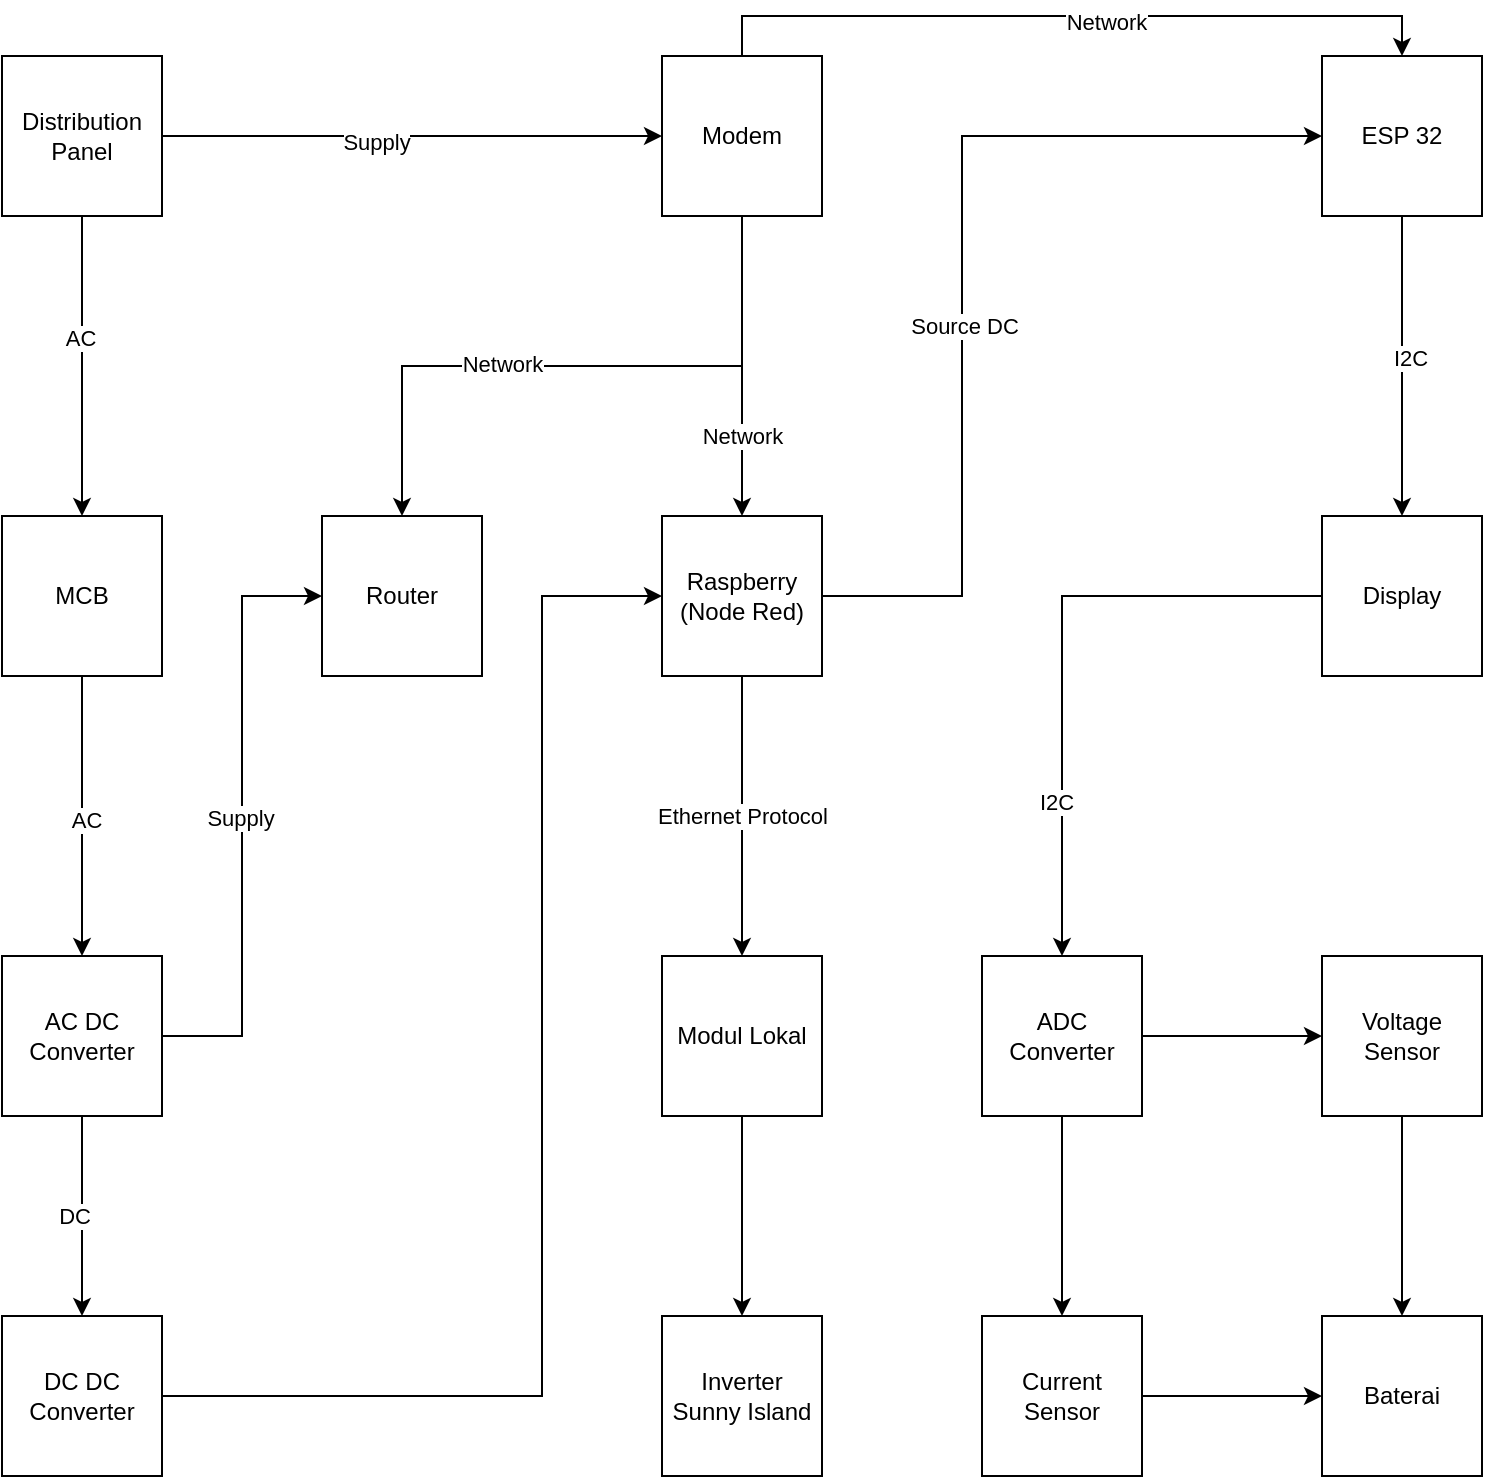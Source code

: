 <mxfile version="27.1.6">
  <diagram name="Page-1" id="foGVCl79F2yRB9UQx-JF">
    <mxGraphModel dx="1665" dy="777" grid="1" gridSize="10" guides="1" tooltips="1" connect="1" arrows="1" fold="1" page="1" pageScale="1" pageWidth="850" pageHeight="1100" math="0" shadow="0">
      <root>
        <mxCell id="0" />
        <mxCell id="1" parent="0" />
        <mxCell id="xYd3KV0NQR5K7sVaA8Ax-18" style="edgeStyle=orthogonalEdgeStyle;rounded=0;orthogonalLoop=1;jettySize=auto;html=1;exitX=0.5;exitY=1;exitDx=0;exitDy=0;entryX=0.5;entryY=0;entryDx=0;entryDy=0;" edge="1" parent="1" source="xYd3KV0NQR5K7sVaA8Ax-2" target="xYd3KV0NQR5K7sVaA8Ax-3">
          <mxGeometry relative="1" as="geometry" />
        </mxCell>
        <mxCell id="xYd3KV0NQR5K7sVaA8Ax-67" value="AC" style="edgeLabel;html=1;align=center;verticalAlign=middle;resizable=0;points=[];" vertex="1" connectable="0" parent="xYd3KV0NQR5K7sVaA8Ax-18">
          <mxGeometry x="-0.185" y="-1" relative="1" as="geometry">
            <mxPoint as="offset" />
          </mxGeometry>
        </mxCell>
        <mxCell id="xYd3KV0NQR5K7sVaA8Ax-19" style="edgeStyle=orthogonalEdgeStyle;rounded=0;orthogonalLoop=1;jettySize=auto;html=1;entryX=0;entryY=0.5;entryDx=0;entryDy=0;" edge="1" parent="1" source="xYd3KV0NQR5K7sVaA8Ax-2" target="xYd3KV0NQR5K7sVaA8Ax-14">
          <mxGeometry relative="1" as="geometry" />
        </mxCell>
        <mxCell id="xYd3KV0NQR5K7sVaA8Ax-46" value="Supply" style="edgeLabel;html=1;align=center;verticalAlign=middle;resizable=0;points=[];" vertex="1" connectable="0" parent="xYd3KV0NQR5K7sVaA8Ax-19">
          <mxGeometry x="-0.144" y="-3" relative="1" as="geometry">
            <mxPoint as="offset" />
          </mxGeometry>
        </mxCell>
        <mxCell id="xYd3KV0NQR5K7sVaA8Ax-2" value="Distribution Panel" style="whiteSpace=wrap;html=1;aspect=fixed;" vertex="1" parent="1">
          <mxGeometry x="60" y="50" width="80" height="80" as="geometry" />
        </mxCell>
        <mxCell id="xYd3KV0NQR5K7sVaA8Ax-24" style="edgeStyle=orthogonalEdgeStyle;rounded=0;orthogonalLoop=1;jettySize=auto;html=1;exitX=0.5;exitY=1;exitDx=0;exitDy=0;entryX=0.5;entryY=0;entryDx=0;entryDy=0;" edge="1" parent="1" source="xYd3KV0NQR5K7sVaA8Ax-3" target="xYd3KV0NQR5K7sVaA8Ax-4">
          <mxGeometry relative="1" as="geometry" />
        </mxCell>
        <mxCell id="xYd3KV0NQR5K7sVaA8Ax-68" value="AC" style="edgeLabel;html=1;align=center;verticalAlign=middle;resizable=0;points=[];" vertex="1" connectable="0" parent="xYd3KV0NQR5K7sVaA8Ax-24">
          <mxGeometry x="0.031" y="2" relative="1" as="geometry">
            <mxPoint as="offset" />
          </mxGeometry>
        </mxCell>
        <mxCell id="xYd3KV0NQR5K7sVaA8Ax-3" value="MCB" style="whiteSpace=wrap;html=1;aspect=fixed;" vertex="1" parent="1">
          <mxGeometry x="60" y="280" width="80" height="80" as="geometry" />
        </mxCell>
        <mxCell id="xYd3KV0NQR5K7sVaA8Ax-25" style="edgeStyle=orthogonalEdgeStyle;rounded=0;orthogonalLoop=1;jettySize=auto;html=1;exitX=0.5;exitY=1;exitDx=0;exitDy=0;entryX=0.5;entryY=0;entryDx=0;entryDy=0;" edge="1" parent="1" source="xYd3KV0NQR5K7sVaA8Ax-4" target="xYd3KV0NQR5K7sVaA8Ax-7">
          <mxGeometry relative="1" as="geometry" />
        </mxCell>
        <mxCell id="xYd3KV0NQR5K7sVaA8Ax-69" value="DC" style="edgeLabel;html=1;align=center;verticalAlign=middle;resizable=0;points=[];" vertex="1" connectable="0" parent="xYd3KV0NQR5K7sVaA8Ax-25">
          <mxGeometry x="0.133" y="-4" relative="1" as="geometry">
            <mxPoint y="-7" as="offset" />
          </mxGeometry>
        </mxCell>
        <mxCell id="xYd3KV0NQR5K7sVaA8Ax-50" style="edgeStyle=orthogonalEdgeStyle;rounded=0;orthogonalLoop=1;jettySize=auto;html=1;exitX=1;exitY=0.5;exitDx=0;exitDy=0;entryX=0;entryY=0.5;entryDx=0;entryDy=0;" edge="1" parent="1" source="xYd3KV0NQR5K7sVaA8Ax-4" target="xYd3KV0NQR5K7sVaA8Ax-15">
          <mxGeometry relative="1" as="geometry" />
        </mxCell>
        <mxCell id="xYd3KV0NQR5K7sVaA8Ax-51" value="Supply" style="edgeLabel;html=1;align=center;verticalAlign=middle;resizable=0;points=[];" vertex="1" connectable="0" parent="xYd3KV0NQR5K7sVaA8Ax-50">
          <mxGeometry x="-0.183" y="1" relative="1" as="geometry">
            <mxPoint y="-27" as="offset" />
          </mxGeometry>
        </mxCell>
        <mxCell id="xYd3KV0NQR5K7sVaA8Ax-4" value="AC DC Converter" style="whiteSpace=wrap;html=1;aspect=fixed;" vertex="1" parent="1">
          <mxGeometry x="60" y="500" width="80" height="80" as="geometry" />
        </mxCell>
        <mxCell id="xYd3KV0NQR5K7sVaA8Ax-56" style="edgeStyle=orthogonalEdgeStyle;rounded=0;orthogonalLoop=1;jettySize=auto;html=1;exitX=0.5;exitY=1;exitDx=0;exitDy=0;entryX=0.5;entryY=0;entryDx=0;entryDy=0;" edge="1" parent="1" source="xYd3KV0NQR5K7sVaA8Ax-5" target="xYd3KV0NQR5K7sVaA8Ax-16">
          <mxGeometry relative="1" as="geometry" />
        </mxCell>
        <mxCell id="xYd3KV0NQR5K7sVaA8Ax-57" value="I2C" style="edgeLabel;html=1;align=center;verticalAlign=middle;resizable=0;points=[];" vertex="1" connectable="0" parent="xYd3KV0NQR5K7sVaA8Ax-56">
          <mxGeometry x="-0.052" y="4" relative="1" as="geometry">
            <mxPoint as="offset" />
          </mxGeometry>
        </mxCell>
        <mxCell id="xYd3KV0NQR5K7sVaA8Ax-5" value="ESP 32" style="whiteSpace=wrap;html=1;aspect=fixed;" vertex="1" parent="1">
          <mxGeometry x="720" y="50" width="80" height="80" as="geometry" />
        </mxCell>
        <mxCell id="xYd3KV0NQR5K7sVaA8Ax-32" style="edgeStyle=orthogonalEdgeStyle;rounded=0;orthogonalLoop=1;jettySize=auto;html=1;entryX=0;entryY=0.5;entryDx=0;entryDy=0;" edge="1" parent="1" source="xYd3KV0NQR5K7sVaA8Ax-6" target="xYd3KV0NQR5K7sVaA8Ax-5">
          <mxGeometry relative="1" as="geometry">
            <Array as="points">
              <mxPoint x="540" y="320" />
              <mxPoint x="540" y="90" />
            </Array>
          </mxGeometry>
        </mxCell>
        <mxCell id="xYd3KV0NQR5K7sVaA8Ax-34" value="Source DC" style="edgeLabel;html=1;align=center;verticalAlign=middle;resizable=0;points=[];" vertex="1" connectable="0" parent="xYd3KV0NQR5K7sVaA8Ax-32">
          <mxGeometry x="-0.144" y="-1" relative="1" as="geometry">
            <mxPoint as="offset" />
          </mxGeometry>
        </mxCell>
        <mxCell id="xYd3KV0NQR5K7sVaA8Ax-36" style="edgeStyle=orthogonalEdgeStyle;rounded=0;orthogonalLoop=1;jettySize=auto;html=1;exitX=0.5;exitY=1;exitDx=0;exitDy=0;entryX=0.5;entryY=0;entryDx=0;entryDy=0;" edge="1" parent="1" source="xYd3KV0NQR5K7sVaA8Ax-6" target="xYd3KV0NQR5K7sVaA8Ax-17">
          <mxGeometry relative="1" as="geometry" />
        </mxCell>
        <mxCell id="xYd3KV0NQR5K7sVaA8Ax-55" value="Ethernet Protocol" style="edgeLabel;html=1;align=center;verticalAlign=middle;resizable=0;points=[];" vertex="1" connectable="0" parent="xYd3KV0NQR5K7sVaA8Ax-36">
          <mxGeometry x="-0.171" y="-3" relative="1" as="geometry">
            <mxPoint x="3" y="12" as="offset" />
          </mxGeometry>
        </mxCell>
        <mxCell id="xYd3KV0NQR5K7sVaA8Ax-6" value="Raspberry (Node Red)" style="whiteSpace=wrap;html=1;aspect=fixed;" vertex="1" parent="1">
          <mxGeometry x="390" y="280" width="80" height="80" as="geometry" />
        </mxCell>
        <mxCell id="xYd3KV0NQR5K7sVaA8Ax-70" style="edgeStyle=orthogonalEdgeStyle;rounded=0;orthogonalLoop=1;jettySize=auto;html=1;exitX=1;exitY=0.5;exitDx=0;exitDy=0;entryX=0;entryY=0.5;entryDx=0;entryDy=0;" edge="1" parent="1" source="xYd3KV0NQR5K7sVaA8Ax-7" target="xYd3KV0NQR5K7sVaA8Ax-6">
          <mxGeometry relative="1" as="geometry">
            <Array as="points">
              <mxPoint x="330" y="720" />
              <mxPoint x="330" y="320" />
            </Array>
          </mxGeometry>
        </mxCell>
        <mxCell id="xYd3KV0NQR5K7sVaA8Ax-7" value="DC DC Converter" style="whiteSpace=wrap;html=1;aspect=fixed;" vertex="1" parent="1">
          <mxGeometry x="60" y="680" width="80" height="80" as="geometry" />
        </mxCell>
        <mxCell id="xYd3KV0NQR5K7sVaA8Ax-8" value="Baterai" style="whiteSpace=wrap;html=1;aspect=fixed;" vertex="1" parent="1">
          <mxGeometry x="720" y="680" width="80" height="80" as="geometry" />
        </mxCell>
        <mxCell id="xYd3KV0NQR5K7sVaA8Ax-62" style="edgeStyle=orthogonalEdgeStyle;rounded=0;orthogonalLoop=1;jettySize=auto;html=1;exitX=1;exitY=0.5;exitDx=0;exitDy=0;entryX=0;entryY=0.5;entryDx=0;entryDy=0;" edge="1" parent="1" source="xYd3KV0NQR5K7sVaA8Ax-9" target="xYd3KV0NQR5K7sVaA8Ax-8">
          <mxGeometry relative="1" as="geometry" />
        </mxCell>
        <mxCell id="xYd3KV0NQR5K7sVaA8Ax-9" value="Current Sensor" style="whiteSpace=wrap;html=1;aspect=fixed;" vertex="1" parent="1">
          <mxGeometry x="550" y="680" width="80" height="80" as="geometry" />
        </mxCell>
        <mxCell id="xYd3KV0NQR5K7sVaA8Ax-10" value="Inverter Sunny Island" style="whiteSpace=wrap;html=1;aspect=fixed;" vertex="1" parent="1">
          <mxGeometry x="390" y="680" width="80" height="80" as="geometry" />
        </mxCell>
        <mxCell id="xYd3KV0NQR5K7sVaA8Ax-42" style="edgeStyle=orthogonalEdgeStyle;rounded=0;orthogonalLoop=1;jettySize=auto;html=1;exitX=0.5;exitY=1;exitDx=0;exitDy=0;entryX=0.5;entryY=0;entryDx=0;entryDy=0;" edge="1" parent="1" source="xYd3KV0NQR5K7sVaA8Ax-12" target="xYd3KV0NQR5K7sVaA8Ax-9">
          <mxGeometry relative="1" as="geometry" />
        </mxCell>
        <mxCell id="xYd3KV0NQR5K7sVaA8Ax-60" style="edgeStyle=orthogonalEdgeStyle;rounded=0;orthogonalLoop=1;jettySize=auto;html=1;exitX=1;exitY=0.5;exitDx=0;exitDy=0;entryX=0;entryY=0.5;entryDx=0;entryDy=0;" edge="1" parent="1" source="xYd3KV0NQR5K7sVaA8Ax-12" target="xYd3KV0NQR5K7sVaA8Ax-13">
          <mxGeometry relative="1" as="geometry" />
        </mxCell>
        <mxCell id="xYd3KV0NQR5K7sVaA8Ax-12" value="ADC Converter" style="whiteSpace=wrap;html=1;aspect=fixed;" vertex="1" parent="1">
          <mxGeometry x="550" y="500" width="80" height="80" as="geometry" />
        </mxCell>
        <mxCell id="xYd3KV0NQR5K7sVaA8Ax-61" style="edgeStyle=orthogonalEdgeStyle;rounded=0;orthogonalLoop=1;jettySize=auto;html=1;exitX=0.5;exitY=1;exitDx=0;exitDy=0;entryX=0.5;entryY=0;entryDx=0;entryDy=0;" edge="1" parent="1" source="xYd3KV0NQR5K7sVaA8Ax-13" target="xYd3KV0NQR5K7sVaA8Ax-8">
          <mxGeometry relative="1" as="geometry" />
        </mxCell>
        <mxCell id="xYd3KV0NQR5K7sVaA8Ax-13" value="Voltage Sensor" style="whiteSpace=wrap;html=1;aspect=fixed;" vertex="1" parent="1">
          <mxGeometry x="720" y="500" width="80" height="80" as="geometry" />
        </mxCell>
        <mxCell id="xYd3KV0NQR5K7sVaA8Ax-28" style="edgeStyle=orthogonalEdgeStyle;rounded=0;orthogonalLoop=1;jettySize=auto;html=1;exitX=0.5;exitY=1;exitDx=0;exitDy=0;entryX=0.5;entryY=0;entryDx=0;entryDy=0;" edge="1" parent="1" source="xYd3KV0NQR5K7sVaA8Ax-14" target="xYd3KV0NQR5K7sVaA8Ax-15">
          <mxGeometry relative="1" as="geometry" />
        </mxCell>
        <mxCell id="xYd3KV0NQR5K7sVaA8Ax-49" value="Network" style="edgeLabel;html=1;align=center;verticalAlign=middle;resizable=0;points=[];" vertex="1" connectable="0" parent="xYd3KV0NQR5K7sVaA8Ax-28">
          <mxGeometry x="-0.237" y="-1" relative="1" as="geometry">
            <mxPoint x="-73" as="offset" />
          </mxGeometry>
        </mxCell>
        <mxCell id="xYd3KV0NQR5K7sVaA8Ax-29" style="edgeStyle=orthogonalEdgeStyle;rounded=0;orthogonalLoop=1;jettySize=auto;html=1;exitX=0.5;exitY=1;exitDx=0;exitDy=0;entryX=0.5;entryY=0;entryDx=0;entryDy=0;" edge="1" parent="1" source="xYd3KV0NQR5K7sVaA8Ax-14" target="xYd3KV0NQR5K7sVaA8Ax-6">
          <mxGeometry relative="1" as="geometry" />
        </mxCell>
        <mxCell id="xYd3KV0NQR5K7sVaA8Ax-48" value="Network" style="edgeLabel;html=1;align=center;verticalAlign=middle;resizable=0;points=[];" vertex="1" connectable="0" parent="xYd3KV0NQR5K7sVaA8Ax-29">
          <mxGeometry x="-0.536" y="-3" relative="1" as="geometry">
            <mxPoint x="3" y="75" as="offset" />
          </mxGeometry>
        </mxCell>
        <mxCell id="xYd3KV0NQR5K7sVaA8Ax-59" style="edgeStyle=orthogonalEdgeStyle;rounded=0;orthogonalLoop=1;jettySize=auto;html=1;exitX=0.5;exitY=0;exitDx=0;exitDy=0;entryX=0.5;entryY=0;entryDx=0;entryDy=0;" edge="1" parent="1" source="xYd3KV0NQR5K7sVaA8Ax-14" target="xYd3KV0NQR5K7sVaA8Ax-5">
          <mxGeometry relative="1" as="geometry" />
        </mxCell>
        <mxCell id="xYd3KV0NQR5K7sVaA8Ax-66" value="Network" style="edgeLabel;html=1;align=center;verticalAlign=middle;resizable=0;points=[];" vertex="1" connectable="0" parent="xYd3KV0NQR5K7sVaA8Ax-59">
          <mxGeometry x="0.088" y="-3" relative="1" as="geometry">
            <mxPoint as="offset" />
          </mxGeometry>
        </mxCell>
        <mxCell id="xYd3KV0NQR5K7sVaA8Ax-14" value="Modem" style="whiteSpace=wrap;html=1;aspect=fixed;" vertex="1" parent="1">
          <mxGeometry x="390" y="50" width="80" height="80" as="geometry" />
        </mxCell>
        <mxCell id="xYd3KV0NQR5K7sVaA8Ax-15" value="Router" style="whiteSpace=wrap;html=1;aspect=fixed;" vertex="1" parent="1">
          <mxGeometry x="220" y="280" width="80" height="80" as="geometry" />
        </mxCell>
        <mxCell id="xYd3KV0NQR5K7sVaA8Ax-64" style="edgeStyle=orthogonalEdgeStyle;rounded=0;orthogonalLoop=1;jettySize=auto;html=1;exitX=0;exitY=0.5;exitDx=0;exitDy=0;entryX=0.5;entryY=0;entryDx=0;entryDy=0;" edge="1" parent="1" source="xYd3KV0NQR5K7sVaA8Ax-16" target="xYd3KV0NQR5K7sVaA8Ax-12">
          <mxGeometry relative="1" as="geometry" />
        </mxCell>
        <mxCell id="xYd3KV0NQR5K7sVaA8Ax-65" value="I2C" style="edgeLabel;html=1;align=center;verticalAlign=middle;resizable=0;points=[];" vertex="1" connectable="0" parent="xYd3KV0NQR5K7sVaA8Ax-64">
          <mxGeometry x="0.5" y="-3" relative="1" as="geometry">
            <mxPoint as="offset" />
          </mxGeometry>
        </mxCell>
        <mxCell id="xYd3KV0NQR5K7sVaA8Ax-16" value="Display" style="whiteSpace=wrap;html=1;aspect=fixed;" vertex="1" parent="1">
          <mxGeometry x="720" y="280" width="80" height="80" as="geometry" />
        </mxCell>
        <mxCell id="xYd3KV0NQR5K7sVaA8Ax-37" style="edgeStyle=orthogonalEdgeStyle;rounded=0;orthogonalLoop=1;jettySize=auto;html=1;exitX=0.5;exitY=1;exitDx=0;exitDy=0;entryX=0.5;entryY=0;entryDx=0;entryDy=0;" edge="1" parent="1" source="xYd3KV0NQR5K7sVaA8Ax-17" target="xYd3KV0NQR5K7sVaA8Ax-10">
          <mxGeometry relative="1" as="geometry" />
        </mxCell>
        <mxCell id="xYd3KV0NQR5K7sVaA8Ax-17" value="Modul Lokal" style="whiteSpace=wrap;html=1;aspect=fixed;" vertex="1" parent="1">
          <mxGeometry x="390" y="500" width="80" height="80" as="geometry" />
        </mxCell>
      </root>
    </mxGraphModel>
  </diagram>
</mxfile>
